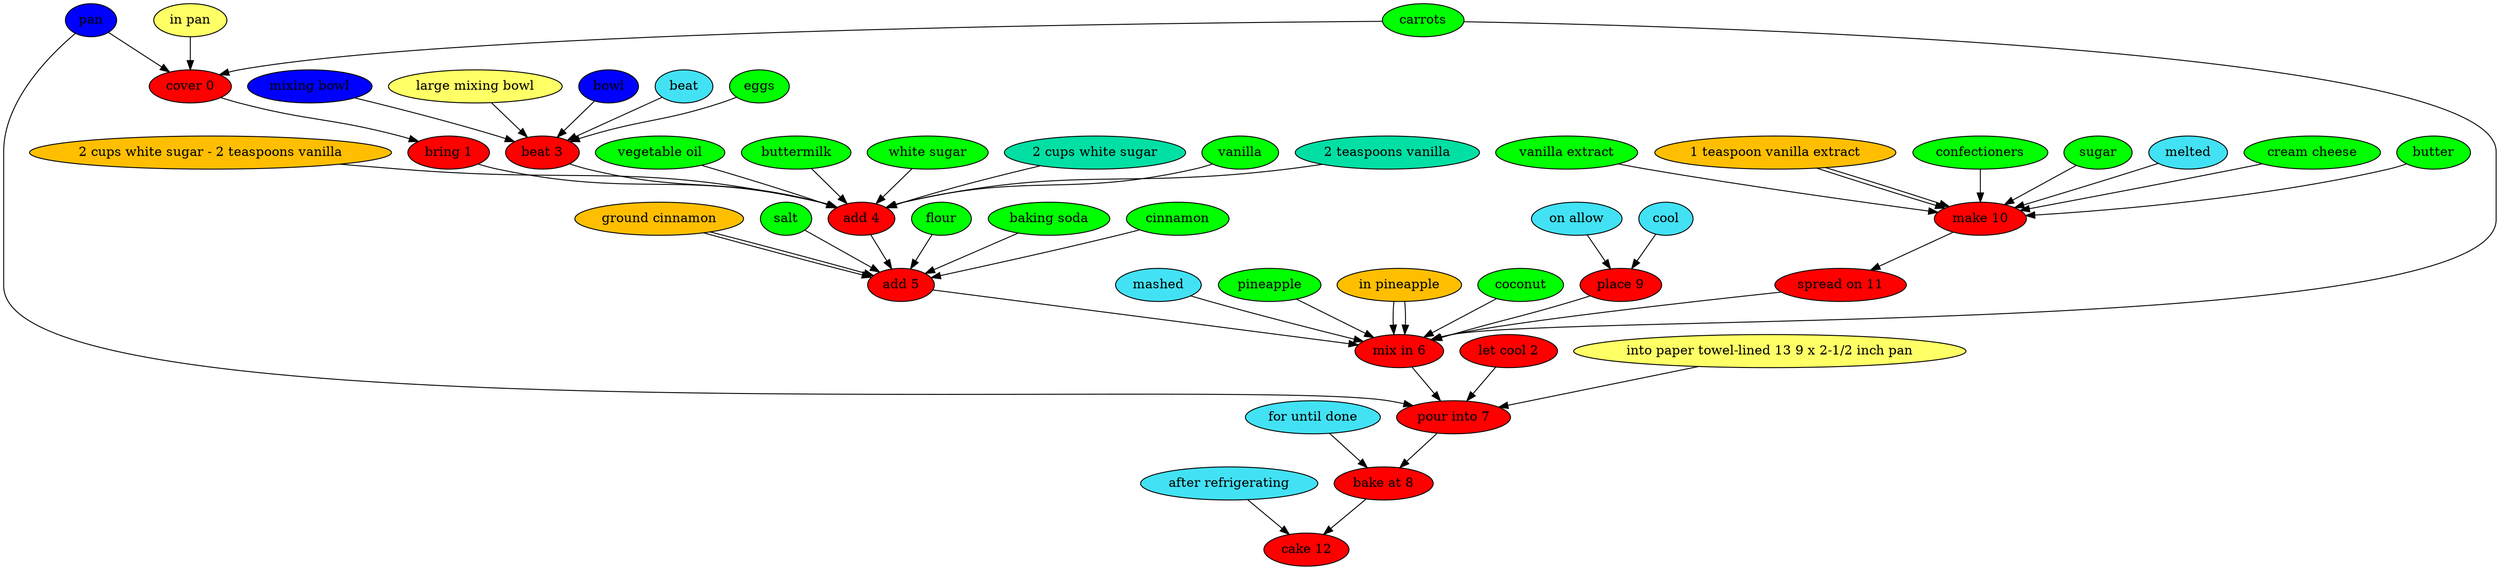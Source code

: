 digraph G {
"cover 0" [style=filled, fillcolor=red];
carrots [style=filled, fillcolor=green];
carrots -> "cover 0";
pan [style=filled, fillcolor="#0000ff"];
pan -> "cover 0";
"in pan" [style=filled, fillcolor="#ffff66"];
"in pan" -> "cover 0";
"bring 1" [style=filled, fillcolor=red];
"let cool 2" [style=filled, fillcolor=red];
"beat 3" [style=filled, fillcolor=red];
beat [style=filled, fillcolor="#42e2f4"];
beat -> "beat 3";
eggs [style=filled, fillcolor=green];
eggs -> "beat 3";
"mixing bowl" [style=filled, fillcolor="#0000ff"];
"mixing bowl" -> "beat 3";
"large mixing bowl" [style=filled, fillcolor="#ffff66"];
"large mixing bowl" -> "beat 3";
bowl [style=filled, fillcolor="#0000ff"];
bowl -> "beat 3";
"add 4" [style=filled, fillcolor=red];
"vegetable oil" [style=filled, fillcolor=green];
"vegetable oil" -> "add 4";
buttermilk [style=filled, fillcolor=green];
buttermilk -> "add 4";
"white sugar" [style=filled, fillcolor=green];
"white sugar" -> "add 4";
"2 cups white sugar" [style=filled, fillcolor="#01DFA5"];
"2 cups white sugar" -> "add 4";
vanilla [style=filled, fillcolor=green];
vanilla -> "add 4";
"2 teaspoons vanilla" [style=filled, fillcolor="#01DFA5"];
"2 teaspoons vanilla" -> "add 4";
"2 cups white sugar - 2 teaspoons vanilla" [style=filled, fillcolor="#FFBF00"];
"2 cups white sugar - 2 teaspoons vanilla" -> "add 4";
"add 5" [style=filled, fillcolor=red];
flour [style=filled, fillcolor=green];
flour -> "add 5";
"baking soda" [style=filled, fillcolor=green];
"baking soda" -> "add 5";
cinnamon [style=filled, fillcolor=green];
cinnamon -> "add 5";
"ground cinnamon" [style=filled, fillcolor="#01DFA5"];
"ground cinnamon" -> "add 5";
salt [style=filled, fillcolor=green];
salt -> "add 5";
"ground cinnamon" [style=filled, fillcolor="#FFBF00"];
"ground cinnamon" -> "add 5";
"mix in 6" [style=filled, fillcolor=red];
mashed [style=filled, fillcolor="#42e2f4"];
mashed -> "mix in 6";
pineapple [style=filled, fillcolor=green];
pineapple -> "mix in 6";
"in pineapple" [style=filled, fillcolor="#01DFA5"];
"in pineapple" -> "mix in 6";
carrots [style=filled, fillcolor=green];
carrots -> "mix in 6";
coconut [style=filled, fillcolor=green];
coconut -> "mix in 6";
"in pineapple" [style=filled, fillcolor="#FFBF00"];
"in pineapple" -> "mix in 6";
"pour into 7" [style=filled, fillcolor=red];
pan [style=filled, fillcolor="#0000ff"];
pan -> "pour into 7";
"into paper towel-lined 13 9 x 2-1/2 inch pan" [style=filled, fillcolor="#ffff66"];
"into paper towel-lined 13 9 x 2-1/2 inch pan" -> "pour into 7";
"bake at 8" [style=filled, fillcolor=red];
"for until done" [style=filled, fillcolor="#42e2f4"];
"for until done" -> "bake at 8";
"place 9" [style=filled, fillcolor=red];
"on allow" [style=filled, fillcolor="#42e2f4"];
"on allow" -> "place 9";
cool [style=filled, fillcolor="#42e2f4"];
cool -> "place 9";
"make 10" [style=filled, fillcolor=red];
melted [style=filled, fillcolor="#42e2f4"];
melted -> "make 10";
"cream cheese" [style=filled, fillcolor=green];
"cream cheese" -> "make 10";
butter [style=filled, fillcolor=green];
butter -> "make 10";
"vanilla extract" [style=filled, fillcolor=green];
"vanilla extract" -> "make 10";
"1 teaspoon vanilla extract" [style=filled, fillcolor="#01DFA5"];
"1 teaspoon vanilla extract" -> "make 10";
confectioners [style=filled, fillcolor=green];
confectioners -> "make 10";
sugar [style=filled, fillcolor=green];
sugar -> "make 10";
"1 teaspoon vanilla extract" [style=filled, fillcolor="#FFBF00"];
"1 teaspoon vanilla extract" -> "make 10";
"spread on 11" [style=filled, fillcolor=red];
"cake 12" [style=filled, fillcolor=red];
"after refrigerating" [style=filled, fillcolor="#42e2f4"];
"after refrigerating" -> "cake 12";
"cover 0" -> "bring 1";
"bring 1" -> "add 4";
"let cool 2" -> "pour into 7";
"beat 3" -> "add 4";
"add 4" -> "add 5";
"add 5" -> "mix in 6";
"mix in 6" -> "pour into 7";
"pour into 7" -> "bake at 8";
"bake at 8" -> "cake 12";
"place 9" -> "mix in 6";
"make 10" -> "spread on 11";
"spread on 11" -> "mix in 6";
}
